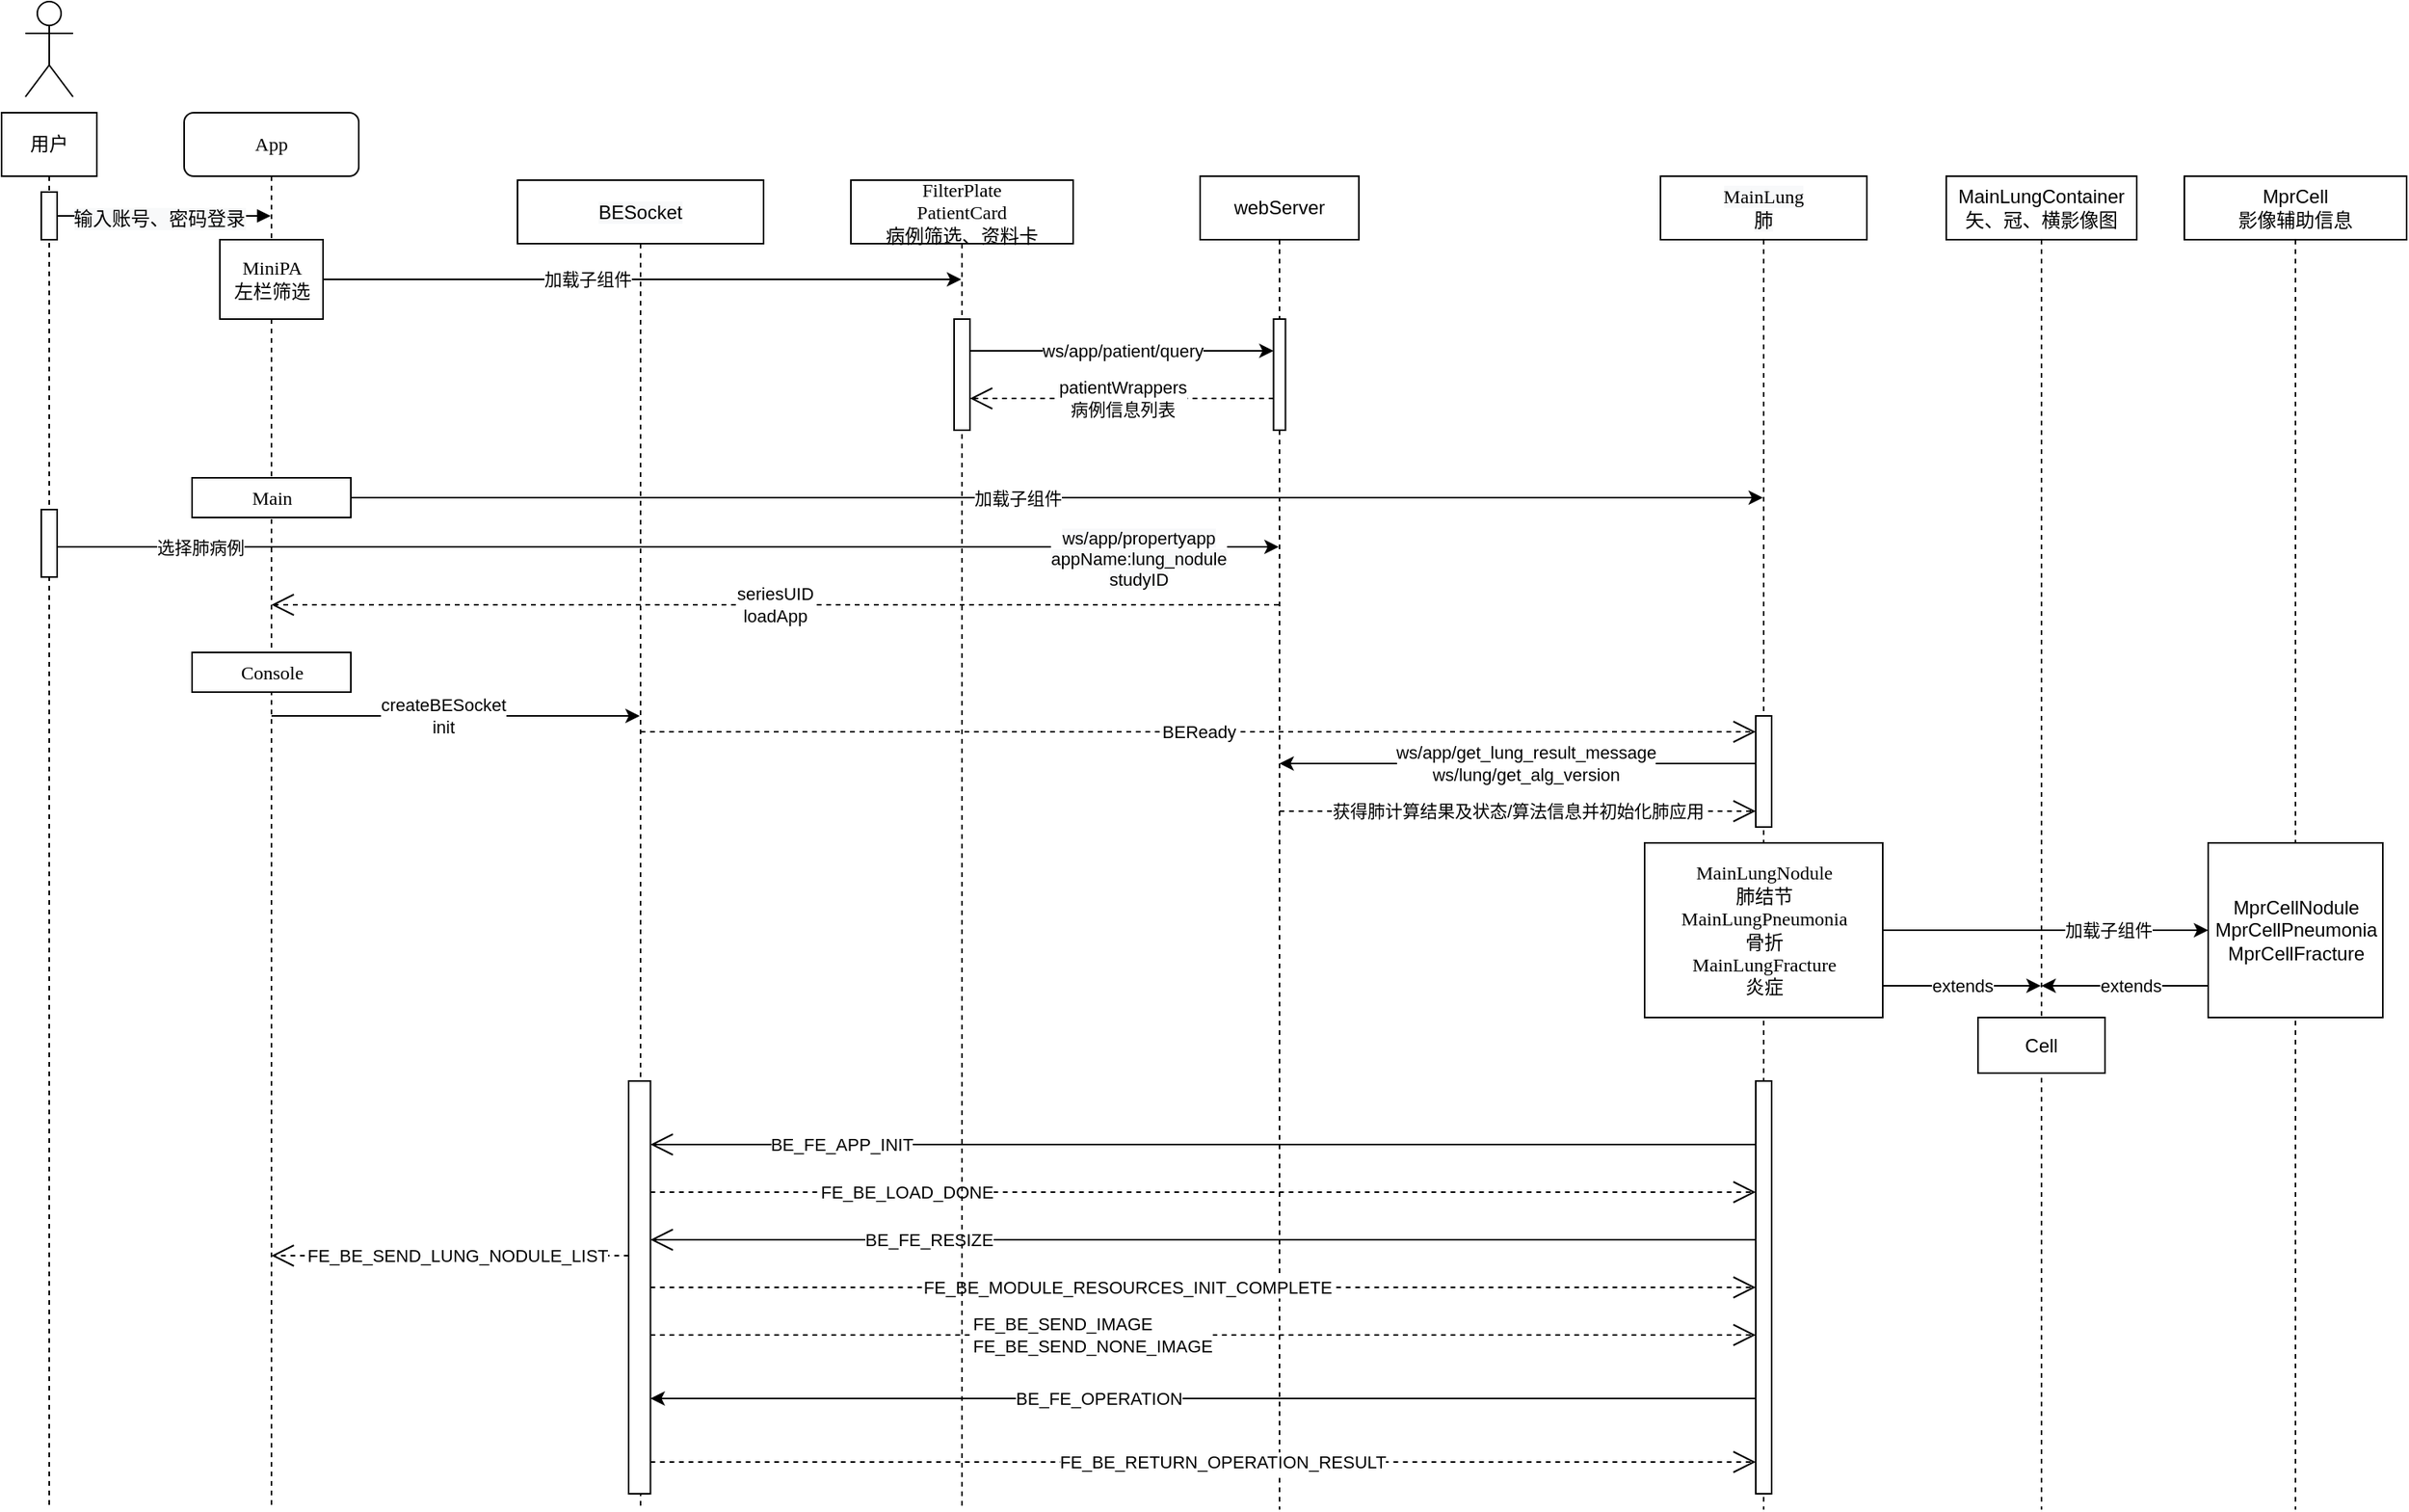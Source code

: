 <mxfile version="14.9.1" type="github">
  <diagram name="Page-1" id="13e1069c-82ec-6db2-03f1-153e76fe0fe0">
    <mxGraphModel dx="1358" dy="699" grid="1" gridSize="10" guides="1" tooltips="1" connect="1" arrows="1" fold="1" page="1" pageScale="1" pageWidth="1100" pageHeight="850" background="none" math="0" shadow="0">
      <root>
        <mxCell id="0" />
        <mxCell id="1" parent="0" />
        <mxCell id="7baba1c4bc27f4b0-8" value="App" style="shape=umlLifeline;perimeter=lifelinePerimeter;whiteSpace=wrap;html=1;container=1;collapsible=0;recursiveResize=0;outlineConnect=0;rounded=1;shadow=0;comic=0;labelBackgroundColor=none;strokeWidth=1;fontFamily=Verdana;fontSize=12;align=center;" parent="1" vertex="1">
          <mxGeometry x="130" y="80" width="110" height="880" as="geometry" />
        </mxCell>
        <mxCell id="7baba1c4bc27f4b0-9" value="MiniPA&lt;br&gt;左栏筛选" style="html=1;points=[];perimeter=orthogonalPerimeter;rounded=0;shadow=0;comic=0;labelBackgroundColor=none;strokeWidth=1;fontFamily=Verdana;fontSize=12;align=center;" parent="7baba1c4bc27f4b0-8" vertex="1">
          <mxGeometry x="22.5" y="80" width="65" height="50" as="geometry" />
        </mxCell>
        <mxCell id="GgmhdhTbTPwPxOHPuyEN-9" value="Main" style="html=1;points=[];perimeter=orthogonalPerimeter;rounded=0;shadow=0;comic=0;labelBackgroundColor=none;strokeWidth=1;fontFamily=Verdana;fontSize=12;align=center;" parent="7baba1c4bc27f4b0-8" vertex="1">
          <mxGeometry x="5" y="230" width="100" height="25" as="geometry" />
        </mxCell>
        <mxCell id="Hi-bZSsl9oH-y0NhNikU-21" value="Console" style="html=1;points=[];perimeter=orthogonalPerimeter;rounded=0;shadow=0;comic=0;labelBackgroundColor=none;strokeWidth=1;fontFamily=Verdana;fontSize=12;align=center;" vertex="1" parent="7baba1c4bc27f4b0-8">
          <mxGeometry x="5" y="340" width="100" height="25" as="geometry" />
        </mxCell>
        <mxCell id="CF_FWANQ5Wj2ceeT_asj-6" value="&#xa;&#xa;&lt;span style=&quot;color: rgb(0, 0, 0); font-family: helvetica; font-size: 12px; font-style: normal; font-weight: 400; letter-spacing: normal; text-align: center; text-indent: 0px; text-transform: none; word-spacing: 0px; background-color: rgb(248, 249, 250); display: inline; float: none;&quot;&gt;输入账号、密码登录&lt;/span&gt;&#xa;&#xa;" style="html=1;verticalAlign=bottom;endArrow=block;labelBackgroundColor=none;fontFamily=Verdana;fontSize=12;edgeStyle=elbowEdgeStyle;elbow=vertical;" parent="1" source="CF_FWANQ5Wj2ceeT_asj-2" target="7baba1c4bc27f4b0-8" edge="1">
          <mxGeometry x="-0.031" y="-40" relative="1" as="geometry">
            <mxPoint x="40" y="240" as="sourcePoint" />
            <mxPoint x="120" y="250" as="targetPoint" />
            <Array as="points" />
            <mxPoint x="-1" as="offset" />
          </mxGeometry>
        </mxCell>
        <mxCell id="CF_FWANQ5Wj2ceeT_asj-12" value="" style="endArrow=classic;html=1;" parent="1" source="7baba1c4bc27f4b0-9" target="Hi-bZSsl9oH-y0NhNikU-22" edge="1">
          <mxGeometry width="50" height="50" relative="1" as="geometry">
            <mxPoint x="310" y="230" as="sourcePoint" />
            <mxPoint x="360" y="180" as="targetPoint" />
          </mxGeometry>
        </mxCell>
        <mxCell id="CF_FWANQ5Wj2ceeT_asj-13" value="加载子组件" style="edgeLabel;html=1;align=center;verticalAlign=middle;resizable=0;points=[];" parent="CF_FWANQ5Wj2ceeT_asj-12" vertex="1" connectable="0">
          <mxGeometry x="0.298" y="-3" relative="1" as="geometry">
            <mxPoint x="-95" y="-3" as="offset" />
          </mxGeometry>
        </mxCell>
        <mxCell id="CF_FWANQ5Wj2ceeT_asj-16" value="ws/app/patient/query" style="endArrow=classic;html=1;startArrow=none;" parent="1" source="Hi-bZSsl9oH-y0NhNikU-24" target="Hi-bZSsl9oH-y0NhNikU-28" edge="1">
          <mxGeometry width="50" height="50" relative="1" as="geometry">
            <mxPoint x="613.99" y="167.353" as="sourcePoint" />
            <mxPoint x="810" y="230" as="targetPoint" />
            <Array as="points">
              <mxPoint x="710" y="230" />
            </Array>
          </mxGeometry>
        </mxCell>
        <mxCell id="GgmhdhTbTPwPxOHPuyEN-30" value="" style="endArrow=classic;html=1;" parent="1" source="GgmhdhTbTPwPxOHPuyEN-9" target="GgmhdhTbTPwPxOHPuyEN-116" edge="1">
          <mxGeometry width="50" height="50" relative="1" as="geometry">
            <mxPoint x="964.49" y="250" as="sourcePoint" />
            <mxPoint x="1333" y="250" as="targetPoint" />
            <Array as="points" />
          </mxGeometry>
        </mxCell>
        <mxCell id="GgmhdhTbTPwPxOHPuyEN-31" value="加载子组件" style="edgeLabel;html=1;align=center;verticalAlign=middle;resizable=0;points=[];" parent="GgmhdhTbTPwPxOHPuyEN-30" vertex="1" connectable="0">
          <mxGeometry x="-0.143" y="-1" relative="1" as="geometry">
            <mxPoint x="39" y="-1" as="offset" />
          </mxGeometry>
        </mxCell>
        <mxCell id="GgmhdhTbTPwPxOHPuyEN-68" value="patientWrappers&lt;br&gt;病例信息列表" style="endArrow=open;endSize=12;dashed=1;html=1;" parent="1" source="Hi-bZSsl9oH-y0NhNikU-28" target="Hi-bZSsl9oH-y0NhNikU-24" edge="1">
          <mxGeometry width="160" relative="1" as="geometry">
            <mxPoint x="770" y="308" as="sourcePoint" />
            <mxPoint x="723.99" y="380" as="targetPoint" />
            <Array as="points">
              <mxPoint x="740" y="260" />
            </Array>
          </mxGeometry>
        </mxCell>
        <mxCell id="GgmhdhTbTPwPxOHPuyEN-70" value="选择肺病例" style="endArrow=classic;html=1;exitX=0.9;exitY=0.553;exitDx=0;exitDy=0;exitPerimeter=0;" parent="1" source="GgmhdhTbTPwPxOHPuyEN-73" target="GgmhdhTbTPwPxOHPuyEN-118" edge="1">
          <mxGeometry x="-0.764" width="50" height="50" relative="1" as="geometry">
            <mxPoint x="30" y="358.53" as="sourcePoint" />
            <mxPoint x="770" y="362" as="targetPoint" />
            <mxPoint as="offset" />
          </mxGeometry>
        </mxCell>
        <mxCell id="GgmhdhTbTPwPxOHPuyEN-85" value="&lt;span style=&quot;background-color: rgb(248 , 249 , 250)&quot;&gt;ws/app/propertyapp&lt;/span&gt;&lt;br&gt;&lt;span style=&quot;background-color: rgb(248 , 249 , 250)&quot;&gt;appName:lung_nodule&lt;br&gt;&lt;span style=&quot;font-size: 11px&quot;&gt;studyID&lt;/span&gt;&lt;br&gt;&lt;/span&gt;" style="edgeLabel;html=1;align=center;verticalAlign=middle;resizable=0;points=[];" parent="GgmhdhTbTPwPxOHPuyEN-70" vertex="1" connectable="0">
          <mxGeometry x="0.595" y="-3" relative="1" as="geometry">
            <mxPoint x="67" y="4" as="offset" />
          </mxGeometry>
        </mxCell>
        <mxCell id="GgmhdhTbTPwPxOHPuyEN-110" value="" style="endArrow=classic;html=1;" parent="1" source="GgmhdhTbTPwPxOHPuyEN-46" target="GgmhdhTbTPwPxOHPuyEN-126" edge="1">
          <mxGeometry width="50" height="50" relative="1" as="geometry">
            <mxPoint x="1335" y="270" as="sourcePoint" />
            <mxPoint x="1650" y="370" as="targetPoint" />
          </mxGeometry>
        </mxCell>
        <mxCell id="GgmhdhTbTPwPxOHPuyEN-111" value="加载子组件" style="edgeLabel;html=1;align=center;verticalAlign=middle;resizable=0;points=[];" parent="GgmhdhTbTPwPxOHPuyEN-110" vertex="1" connectable="0">
          <mxGeometry x="-0.143" y="-1" relative="1" as="geometry">
            <mxPoint x="54" y="-1" as="offset" />
          </mxGeometry>
        </mxCell>
        <mxCell id="GgmhdhTbTPwPxOHPuyEN-114" value="MprCell&lt;br&gt;影像辅助信息" style="shape=umlLifeline;perimeter=lifelinePerimeter;whiteSpace=wrap;html=1;container=1;collapsible=0;recursiveResize=0;outlineConnect=0;" parent="1" vertex="1">
          <mxGeometry x="1390" y="120" width="140" height="840" as="geometry" />
        </mxCell>
        <mxCell id="GgmhdhTbTPwPxOHPuyEN-126" value="MprCellNodule&lt;br&gt;MprCellPneumonia&lt;br&gt;MprCellFracture" style="html=1;" parent="GgmhdhTbTPwPxOHPuyEN-114" vertex="1">
          <mxGeometry x="15" y="420" width="110" height="110" as="geometry" />
        </mxCell>
        <mxCell id="GgmhdhTbTPwPxOHPuyEN-115" value="&lt;span style=&quot;font-family: &amp;#34;helvetica&amp;#34;&quot;&gt;MainLungContainer&lt;br&gt;&lt;/span&gt;矢、冠、横影像图" style="shape=umlLifeline;perimeter=lifelinePerimeter;whiteSpace=wrap;html=1;container=1;collapsible=0;recursiveResize=0;outlineConnect=0;" parent="1" vertex="1">
          <mxGeometry x="1240" y="120" width="120" height="840" as="geometry" />
        </mxCell>
        <mxCell id="GgmhdhTbTPwPxOHPuyEN-60" value="Cell" style="rounded=0;whiteSpace=wrap;html=1;" parent="GgmhdhTbTPwPxOHPuyEN-115" vertex="1">
          <mxGeometry x="20" y="530" width="80" height="35" as="geometry" />
        </mxCell>
        <mxCell id="GgmhdhTbTPwPxOHPuyEN-116" value="&#xa;&#xa;&lt;span style=&quot;color: rgb(0, 0, 0); font-family: verdana; font-size: 12px; font-style: normal; font-weight: 400; letter-spacing: normal; text-align: center; text-indent: 0px; text-transform: none; word-spacing: 0px; background-color: rgb(248, 249, 250); display: inline; float: none;&quot;&gt;MainLung&lt;/span&gt;&lt;br style=&quot;color: rgb(0, 0, 0); font-family: verdana; font-size: 12px; font-style: normal; font-weight: 400; letter-spacing: normal; text-align: center; text-indent: 0px; text-transform: none; word-spacing: 0px; background-color: rgb(248, 249, 250);&quot;&gt;&lt;span style=&quot;color: rgb(0, 0, 0); font-family: verdana; font-size: 12px; font-style: normal; font-weight: 400; letter-spacing: normal; text-align: center; text-indent: 0px; text-transform: none; word-spacing: 0px; background-color: rgb(248, 249, 250); display: inline; float: none;&quot;&gt;肺&lt;/span&gt;&#xa;&#xa;" style="shape=umlLifeline;perimeter=lifelinePerimeter;whiteSpace=wrap;html=1;container=1;collapsible=0;recursiveResize=0;outlineConnect=0;" parent="1" vertex="1">
          <mxGeometry x="1060" y="120" width="130" height="840" as="geometry" />
        </mxCell>
        <mxCell id="GgmhdhTbTPwPxOHPuyEN-46" value="MainLungNodule&lt;br&gt;肺结节&lt;br&gt;MainLungPneumonia&lt;br&gt;骨折&lt;br&gt;MainLungFracture&lt;br&gt;炎症" style="html=1;points=[];perimeter=orthogonalPerimeter;rounded=0;shadow=0;comic=0;labelBackgroundColor=none;strokeWidth=1;fontFamily=Verdana;fontSize=12;align=center;" parent="GgmhdhTbTPwPxOHPuyEN-116" vertex="1">
          <mxGeometry x="-10" y="420" width="150" height="110" as="geometry" />
        </mxCell>
        <mxCell id="GgmhdhTbTPwPxOHPuyEN-118" value="&lt;span style=&quot;font-family: &amp;#34;helvetica&amp;#34;&quot;&gt;webServer&lt;/span&gt;" style="shape=umlLifeline;perimeter=lifelinePerimeter;whiteSpace=wrap;html=1;container=1;collapsible=0;recursiveResize=0;outlineConnect=0;" parent="1" vertex="1">
          <mxGeometry x="770" y="120" width="100" height="840" as="geometry" />
        </mxCell>
        <mxCell id="GgmhdhTbTPwPxOHPuyEN-119" value="&lt;span style=&quot;color: rgb(0 , 0 , 0) ; font-family: &amp;#34;helvetica&amp;#34; ; font-size: 12px ; font-style: normal ; font-weight: 400 ; letter-spacing: normal ; text-align: center ; text-indent: 0px ; text-transform: none ; word-spacing: 0px ; background-color: rgb(248 , 249 , 250) ; display: inline ; float: none&quot;&gt;BESocket&lt;/span&gt;" style="shape=umlLifeline;perimeter=lifelinePerimeter;whiteSpace=wrap;html=1;container=1;collapsible=0;recursiveResize=0;outlineConnect=0;" parent="1" vertex="1">
          <mxGeometry x="340" y="122.5" width="155" height="837.5" as="geometry" />
        </mxCell>
        <mxCell id="GgmhdhTbTPwPxOHPuyEN-121" value="用户" style="shape=umlLifeline;perimeter=lifelinePerimeter;whiteSpace=wrap;html=1;container=1;collapsible=0;recursiveResize=0;outlineConnect=0;" parent="1" vertex="1">
          <mxGeometry x="15" y="80" width="60" height="880" as="geometry" />
        </mxCell>
        <mxCell id="CF_FWANQ5Wj2ceeT_asj-2" value="" style="html=1;points=[];perimeter=orthogonalPerimeter;rounded=0;shadow=0;comic=0;labelBackgroundColor=none;strokeWidth=1;fontFamily=Verdana;fontSize=12;align=center;" parent="GgmhdhTbTPwPxOHPuyEN-121" vertex="1">
          <mxGeometry x="25" y="50" width="10" height="30" as="geometry" />
        </mxCell>
        <mxCell id="GgmhdhTbTPwPxOHPuyEN-73" value="" style="html=1;points=[];perimeter=orthogonalPerimeter;rounded=0;shadow=0;comic=0;labelBackgroundColor=none;strokeWidth=1;fontFamily=Verdana;fontSize=12;align=center;" parent="GgmhdhTbTPwPxOHPuyEN-121" vertex="1">
          <mxGeometry x="25" y="250" width="10" height="42.5" as="geometry" />
        </mxCell>
        <mxCell id="GgmhdhTbTPwPxOHPuyEN-122" value="" style="shape=umlActor;verticalLabelPosition=bottom;verticalAlign=top;html=1;" parent="1" vertex="1">
          <mxGeometry x="30" y="10" width="30" height="60" as="geometry" />
        </mxCell>
        <mxCell id="GgmhdhTbTPwPxOHPuyEN-134" value="extends" style="endArrow=classic;html=1;" parent="1" source="GgmhdhTbTPwPxOHPuyEN-126" target="GgmhdhTbTPwPxOHPuyEN-115" edge="1">
          <mxGeometry x="-0.053" width="50" height="50" relative="1" as="geometry">
            <mxPoint x="1406" y="628" as="sourcePoint" />
            <mxPoint x="1330" y="626" as="targetPoint" />
            <Array as="points">
              <mxPoint x="1405" y="630" />
            </Array>
            <mxPoint as="offset" />
          </mxGeometry>
        </mxCell>
        <mxCell id="Kke3WG4U_u_RpBX2Esor-12" value="" style="endArrow=open;endFill=1;endSize=12;html=1;" parent="1" source="Hi-bZSsl9oH-y0NhNikU-26" target="Hi-bZSsl9oH-y0NhNikU-27" edge="1">
          <mxGeometry width="160" relative="1" as="geometry">
            <mxPoint x="230" y="550" as="sourcePoint" />
            <mxPoint x="1400" y="400" as="targetPoint" />
            <Array as="points">
              <mxPoint x="690" y="790" />
            </Array>
          </mxGeometry>
        </mxCell>
        <mxCell id="Kke3WG4U_u_RpBX2Esor-13" value="BE_FE_RESIZE" style="edgeLabel;html=1;align=center;verticalAlign=middle;resizable=0;points=[];" parent="Kke3WG4U_u_RpBX2Esor-12" vertex="1" connectable="0">
          <mxGeometry x="0.02" y="1" relative="1" as="geometry">
            <mxPoint x="-166" y="-1" as="offset" />
          </mxGeometry>
        </mxCell>
        <mxCell id="Kke3WG4U_u_RpBX2Esor-17" value="" style="endArrow=classic;html=1;" parent="1" source="7baba1c4bc27f4b0-8" target="GgmhdhTbTPwPxOHPuyEN-119" edge="1">
          <mxGeometry width="50" height="50" relative="1" as="geometry">
            <mxPoint x="230" y="470" as="sourcePoint" />
            <mxPoint x="580" y="260" as="targetPoint" />
            <Array as="points">
              <mxPoint x="230" y="460" />
            </Array>
          </mxGeometry>
        </mxCell>
        <mxCell id="Kke3WG4U_u_RpBX2Esor-19" value="createBESocket&lt;br&gt;&lt;span style=&quot;font-size: 11px&quot;&gt;init&lt;/span&gt;" style="edgeLabel;html=1;align=center;verticalAlign=middle;resizable=0;points=[];" parent="Kke3WG4U_u_RpBX2Esor-17" vertex="1" connectable="0">
          <mxGeometry x="-0.083" relative="1" as="geometry">
            <mxPoint x="1" as="offset" />
          </mxGeometry>
        </mxCell>
        <mxCell id="Kke3WG4U_u_RpBX2Esor-21" value="" style="endArrow=classic;html=1;" parent="1" source="Hi-bZSsl9oH-y0NhNikU-25" target="GgmhdhTbTPwPxOHPuyEN-118" edge="1">
          <mxGeometry width="50" height="50" relative="1" as="geometry">
            <mxPoint x="1130" y="490" as="sourcePoint" />
            <mxPoint x="1270" y="360" as="targetPoint" />
            <Array as="points">
              <mxPoint x="1080" y="490" />
            </Array>
          </mxGeometry>
        </mxCell>
        <mxCell id="Kke3WG4U_u_RpBX2Esor-22" value="ws/app/get_lung_result_message&lt;br&gt;&lt;span style=&quot;font-size: 11px&quot;&gt;ws/lung/get_alg_version&lt;/span&gt;" style="edgeLabel;html=1;align=center;verticalAlign=middle;resizable=0;points=[];" parent="Kke3WG4U_u_RpBX2Esor-21" vertex="1" connectable="0">
          <mxGeometry x="0.016" y="-1" relative="1" as="geometry">
            <mxPoint x="7" y="1" as="offset" />
          </mxGeometry>
        </mxCell>
        <mxCell id="Kke3WG4U_u_RpBX2Esor-23" value="获得肺计算结果及状态/算法信息并初始化肺应用" style="endArrow=open;endSize=12;dashed=1;html=1;" parent="1" source="GgmhdhTbTPwPxOHPuyEN-118" target="Hi-bZSsl9oH-y0NhNikU-25" edge="1">
          <mxGeometry width="160" relative="1" as="geometry">
            <mxPoint x="1170" y="390" as="sourcePoint" />
            <mxPoint x="1330" y="390" as="targetPoint" />
            <Array as="points">
              <mxPoint x="1090" y="520" />
            </Array>
          </mxGeometry>
        </mxCell>
        <mxCell id="Kke3WG4U_u_RpBX2Esor-27" value="" style="endArrow=open;endFill=1;endSize=12;html=1;" parent="1" source="Hi-bZSsl9oH-y0NhNikU-26" target="Hi-bZSsl9oH-y0NhNikU-27" edge="1">
          <mxGeometry width="160" relative="1" as="geometry">
            <mxPoint x="1329.5" y="580" as="sourcePoint" />
            <mxPoint x="411" y="732" as="targetPoint" />
            <Array as="points">
              <mxPoint x="910" y="730" />
            </Array>
          </mxGeometry>
        </mxCell>
        <mxCell id="Kke3WG4U_u_RpBX2Esor-28" value="BE_FE_APP_INIT" style="edgeLabel;html=1;align=center;verticalAlign=middle;resizable=0;points=[];" parent="Kke3WG4U_u_RpBX2Esor-27" vertex="1" connectable="0">
          <mxGeometry x="0.02" y="1" relative="1" as="geometry">
            <mxPoint x="-221" y="-1" as="offset" />
          </mxGeometry>
        </mxCell>
        <mxCell id="Hi-bZSsl9oH-y0NhNikU-1" value="seriesUID&lt;br&gt;loadApp" style="endArrow=open;endSize=12;dashed=1;html=1;" edge="1" parent="1" source="GgmhdhTbTPwPxOHPuyEN-118" target="7baba1c4bc27f4b0-8">
          <mxGeometry width="160" relative="1" as="geometry">
            <mxPoint x="730" y="450" as="sourcePoint" />
            <mxPoint x="510" y="440" as="targetPoint" />
            <Array as="points">
              <mxPoint x="670" y="390" />
            </Array>
          </mxGeometry>
        </mxCell>
        <mxCell id="Hi-bZSsl9oH-y0NhNikU-4" value="BEReady" style="endArrow=open;endSize=12;dashed=1;html=1;" edge="1" parent="1" source="GgmhdhTbTPwPxOHPuyEN-119" target="Hi-bZSsl9oH-y0NhNikU-25">
          <mxGeometry width="160" relative="1" as="geometry">
            <mxPoint x="430" y="580" as="sourcePoint" />
            <mxPoint x="1110" y="470" as="targetPoint" />
            <Array as="points">
              <mxPoint x="530" y="470" />
            </Array>
          </mxGeometry>
        </mxCell>
        <mxCell id="Hi-bZSsl9oH-y0NhNikU-7" value="FE_BE_LOAD_DONE" style="endArrow=open;endSize=12;dashed=1;html=1;" edge="1" parent="1" source="Hi-bZSsl9oH-y0NhNikU-27" target="Hi-bZSsl9oH-y0NhNikU-26">
          <mxGeometry x="-0.536" width="160" relative="1" as="geometry">
            <mxPoint x="332.33" y="490" as="sourcePoint" />
            <mxPoint x="1080" y="760" as="targetPoint" />
            <Array as="points">
              <mxPoint x="580" y="760" />
            </Array>
            <mxPoint as="offset" />
          </mxGeometry>
        </mxCell>
        <mxCell id="Hi-bZSsl9oH-y0NhNikU-9" value="FE_BE_MODULE_RESOURCES_INIT_COMPLETE" style="endArrow=open;endSize=12;dashed=1;html=1;" edge="1" parent="1" source="Hi-bZSsl9oH-y0NhNikU-27" target="Hi-bZSsl9oH-y0NhNikU-26">
          <mxGeometry x="-0.137" width="160" relative="1" as="geometry">
            <mxPoint x="336.824" y="590.0" as="sourcePoint" />
            <mxPoint x="1349.5" y="590.0" as="targetPoint" />
            <Array as="points">
              <mxPoint x="580" y="820" />
            </Array>
            <mxPoint as="offset" />
          </mxGeometry>
        </mxCell>
        <mxCell id="Hi-bZSsl9oH-y0NhNikU-11" value="FE_BE_SEND_IMAGE&lt;br&gt;&lt;span style=&quot;font-size: 11px&quot;&gt;FE_BE_SEND_NONE_IMAGE&lt;/span&gt;" style="endArrow=open;endSize=12;dashed=1;html=1;align=left;" edge="1" parent="1" source="Hi-bZSsl9oH-y0NhNikU-27" target="Hi-bZSsl9oH-y0NhNikU-26">
          <mxGeometry x="-0.422" width="160" relative="1" as="geometry">
            <mxPoint x="620" y="640" as="sourcePoint" />
            <mxPoint x="780" y="640" as="targetPoint" />
            <Array as="points">
              <mxPoint x="630" y="850" />
            </Array>
            <mxPoint as="offset" />
          </mxGeometry>
        </mxCell>
        <mxCell id="Hi-bZSsl9oH-y0NhNikU-12" value="BE_FE_OPERATION" style="endArrow=classic;html=1;" edge="1" parent="1" source="Hi-bZSsl9oH-y0NhNikU-26" target="Hi-bZSsl9oH-y0NhNikU-27">
          <mxGeometry x="0.194" width="50" height="50" relative="1" as="geometry">
            <mxPoint x="690" y="700" as="sourcePoint" />
            <mxPoint x="470" y="650" as="targetPoint" />
            <Array as="points">
              <mxPoint x="870" y="890" />
            </Array>
            <mxPoint x="1" as="offset" />
          </mxGeometry>
        </mxCell>
        <mxCell id="Hi-bZSsl9oH-y0NhNikU-13" value="FE_BE_RETURN_OPERATION_RESULT" style="endArrow=open;endSize=12;dashed=1;html=1;" edge="1" parent="1" source="Hi-bZSsl9oH-y0NhNikU-27" target="Hi-bZSsl9oH-y0NhNikU-26">
          <mxGeometry x="0.034" width="160" relative="1" as="geometry">
            <mxPoint x="336.571" y="630" as="sourcePoint" />
            <mxPoint x="1219.5" y="630" as="targetPoint" />
            <Array as="points">
              <mxPoint x="800" y="930" />
            </Array>
            <mxPoint as="offset" />
          </mxGeometry>
        </mxCell>
        <mxCell id="Hi-bZSsl9oH-y0NhNikU-15" value="FE_BE_SEND_LUNG_NODULE_LIST" style="endArrow=open;endSize=12;dashed=1;html=1;" edge="1" parent="1" source="Hi-bZSsl9oH-y0NhNikU-27" target="7baba1c4bc27f4b0-8">
          <mxGeometry x="-0.039" width="160" relative="1" as="geometry">
            <mxPoint x="260" y="750" as="sourcePoint" />
            <mxPoint x="320" y="860" as="targetPoint" />
            <Array as="points">
              <mxPoint x="300" y="800" />
            </Array>
            <mxPoint as="offset" />
          </mxGeometry>
        </mxCell>
        <mxCell id="Hi-bZSsl9oH-y0NhNikU-19" value="&lt;span style=&quot;font-family: &amp;#34;helvetica&amp;#34;&quot;&gt;extends&lt;/span&gt;" style="endArrow=classic;html=1;" edge="1" parent="1" source="GgmhdhTbTPwPxOHPuyEN-46" target="GgmhdhTbTPwPxOHPuyEN-115">
          <mxGeometry width="50" height="50" relative="1" as="geometry">
            <mxPoint x="920" y="470" as="sourcePoint" />
            <mxPoint x="970" y="420" as="targetPoint" />
            <Array as="points">
              <mxPoint x="1240" y="630" />
            </Array>
          </mxGeometry>
        </mxCell>
        <mxCell id="Hi-bZSsl9oH-y0NhNikU-22" value="&lt;span style=&quot;font-family: &amp;#34;verdana&amp;#34;&quot;&gt;FilterPlate&lt;/span&gt;&lt;br style=&quot;font-family: &amp;#34;verdana&amp;#34;&quot;&gt;&lt;span style=&quot;font-family: &amp;#34;verdana&amp;#34;&quot;&gt;PatientCard&lt;/span&gt;&lt;br style=&quot;font-family: &amp;#34;verdana&amp;#34;&quot;&gt;&lt;span style=&quot;font-family: &amp;#34;verdana&amp;#34;&quot;&gt;病例筛选、资料卡&lt;/span&gt;" style="shape=umlLifeline;perimeter=lifelinePerimeter;whiteSpace=wrap;html=1;container=1;collapsible=0;recursiveResize=0;outlineConnect=0;" vertex="1" parent="1">
          <mxGeometry x="550" y="122.5" width="140" height="837.5" as="geometry" />
        </mxCell>
        <mxCell id="Hi-bZSsl9oH-y0NhNikU-24" value="" style="html=1;points=[];perimeter=orthogonalPerimeter;rounded=0;shadow=0;comic=0;labelBackgroundColor=none;strokeWidth=1;fontFamily=Verdana;fontSize=12;align=center;" vertex="1" parent="1">
          <mxGeometry x="615" y="210" width="10" height="70" as="geometry" />
        </mxCell>
        <mxCell id="Hi-bZSsl9oH-y0NhNikU-25" value="" style="html=1;points=[];perimeter=orthogonalPerimeter;rounded=0;shadow=0;comic=0;labelBackgroundColor=none;strokeWidth=1;fontFamily=Verdana;fontSize=12;align=center;" vertex="1" parent="1">
          <mxGeometry x="1120" y="460" width="10" height="70" as="geometry" />
        </mxCell>
        <mxCell id="Hi-bZSsl9oH-y0NhNikU-26" value="" style="html=1;points=[];perimeter=orthogonalPerimeter;rounded=0;shadow=0;comic=0;labelBackgroundColor=none;strokeWidth=1;fontFamily=Verdana;fontSize=12;align=center;" vertex="1" parent="1">
          <mxGeometry x="1120" y="690" width="10" height="260" as="geometry" />
        </mxCell>
        <mxCell id="Hi-bZSsl9oH-y0NhNikU-27" value="" style="html=1;points=[];perimeter=orthogonalPerimeter;rounded=0;shadow=0;comic=0;labelBackgroundColor=none;strokeWidth=1;fontFamily=Verdana;fontSize=12;align=center;" vertex="1" parent="1">
          <mxGeometry x="410" y="690" width="13.75" height="260" as="geometry" />
        </mxCell>
        <mxCell id="Hi-bZSsl9oH-y0NhNikU-28" value="" style="html=1;points=[];perimeter=orthogonalPerimeter;rounded=0;shadow=0;comic=0;labelBackgroundColor=none;strokeWidth=1;fontFamily=Verdana;fontSize=12;align=center;" vertex="1" parent="1">
          <mxGeometry x="816.25" y="210" width="7.5" height="70" as="geometry" />
        </mxCell>
      </root>
    </mxGraphModel>
  </diagram>
</mxfile>

